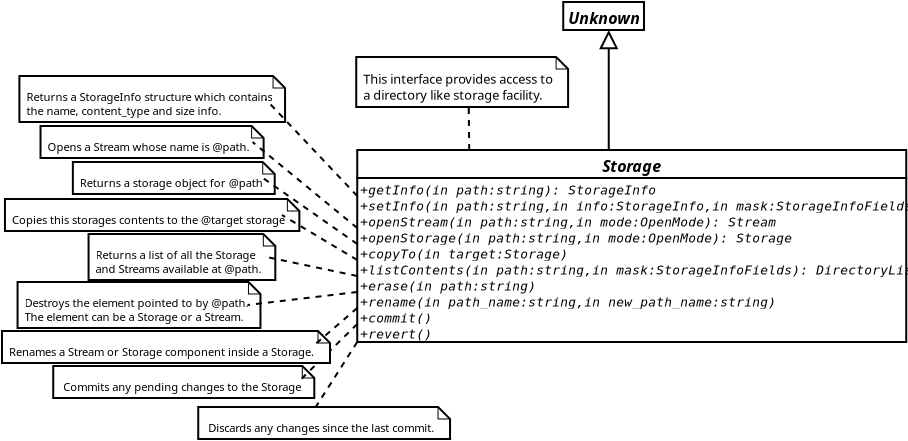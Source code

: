 <?xml version="1.0" encoding="UTF-8"?>
<dia:diagram xmlns:dia="http://www.lysator.liu.se/~alla/dia/"><dia:layer name="Background" visible="true"><dia:object type="UML - Class" version="0" id="O0"><dia:attribute name="obj_pos"><dia:point val="10.9,3.6"/></dia:attribute><dia:attribute name="obj_bb"><dia:rectangle val="10.85,3.55;15.5,5.05"/></dia:attribute><dia:attribute name="elem_corner"><dia:point val="10.9,3.6"/></dia:attribute><dia:attribute name="elem_width"><dia:real val="4.55"/></dia:attribute><dia:attribute name="elem_height"><dia:real val="1.4"/></dia:attribute><dia:attribute name="name"><dia:string>#Unknown#</dia:string></dia:attribute><dia:attribute name="stereotype"><dia:string>##</dia:string></dia:attribute><dia:attribute name="comment"><dia:string>##</dia:string></dia:attribute><dia:attribute name="abstract"><dia:boolean val="true"/></dia:attribute><dia:attribute name="suppress_attributes"><dia:boolean val="false"/></dia:attribute><dia:attribute name="suppress_operations"><dia:boolean val="false"/></dia:attribute><dia:attribute name="visible_attributes"><dia:boolean val="false"/></dia:attribute><dia:attribute name="visible_operations"><dia:boolean val="false"/></dia:attribute><dia:attribute name="visible_comments"><dia:boolean val="false"/></dia:attribute><dia:attribute name="foreground_color"><dia:color val="#000000"/></dia:attribute><dia:attribute name="background_color"><dia:color val="#ffffff"/></dia:attribute><dia:attribute name="normal_font"><dia:font family="monospace" style="0" name="Courier"/></dia:attribute><dia:attribute name="abstract_font"><dia:font family="monospace" style="88" name="Courier"/></dia:attribute><dia:attribute name="polymorphic_font"><dia:font family="monospace" style="8" name="Courier"/></dia:attribute><dia:attribute name="classname_font"><dia:font family="sans" style="80" name="Courier"/></dia:attribute><dia:attribute name="abstract_classname_font"><dia:font family="sans" style="88" name="Courier"/></dia:attribute><dia:attribute name="comment_font"><dia:font family="sans" style="8" name="Courier"/></dia:attribute><dia:attribute name="font_height"><dia:real val="0.8"/></dia:attribute><dia:attribute name="polymorphic_font_height"><dia:real val="0.8"/></dia:attribute><dia:attribute name="abstract_font_height"><dia:real val="0.8"/></dia:attribute><dia:attribute name="classname_font_height"><dia:real val="1"/></dia:attribute><dia:attribute name="abstract_classname_font_height"><dia:real val="1"/></dia:attribute><dia:attribute name="comment_font_height"><dia:real val="1"/></dia:attribute><dia:attribute name="attributes"/><dia:attribute name="operations"/><dia:attribute name="template"><dia:boolean val="false"/></dia:attribute><dia:attribute name="templates"/></dia:object><dia:object type="UML - Class" version="0" id="O1"><dia:attribute name="obj_pos"><dia:point val="0.6,11"/></dia:attribute><dia:attribute name="obj_bb"><dia:rectangle val="0.55,10.95;25.8,20.65"/></dia:attribute><dia:attribute name="elem_corner"><dia:point val="0.6,11"/></dia:attribute><dia:attribute name="elem_width"><dia:real val="25.15"/></dia:attribute><dia:attribute name="elem_height"><dia:real val="9.6"/></dia:attribute><dia:attribute name="name"><dia:string>#Storage#</dia:string></dia:attribute><dia:attribute name="stereotype"><dia:string>##</dia:string></dia:attribute><dia:attribute name="comment"><dia:string>##</dia:string></dia:attribute><dia:attribute name="abstract"><dia:boolean val="true"/></dia:attribute><dia:attribute name="suppress_attributes"><dia:boolean val="false"/></dia:attribute><dia:attribute name="suppress_operations"><dia:boolean val="false"/></dia:attribute><dia:attribute name="visible_attributes"><dia:boolean val="false"/></dia:attribute><dia:attribute name="visible_operations"><dia:boolean val="true"/></dia:attribute><dia:attribute name="visible_comments"><dia:boolean val="false"/></dia:attribute><dia:attribute name="foreground_color"><dia:color val="#000000"/></dia:attribute><dia:attribute name="background_color"><dia:color val="#ffffff"/></dia:attribute><dia:attribute name="normal_font"><dia:font family="monospace" style="0" name="Courier"/></dia:attribute><dia:attribute name="abstract_font"><dia:font family="monospace" style="88" name="Courier"/></dia:attribute><dia:attribute name="polymorphic_font"><dia:font family="monospace" style="8" name="Courier"/></dia:attribute><dia:attribute name="classname_font"><dia:font family="sans" style="80" name="Courier"/></dia:attribute><dia:attribute name="abstract_classname_font"><dia:font family="sans" style="88" name="Courier"/></dia:attribute><dia:attribute name="comment_font"><dia:font family="sans" style="8" name="Courier"/></dia:attribute><dia:attribute name="font_height"><dia:real val="0.8"/></dia:attribute><dia:attribute name="polymorphic_font_height"><dia:real val="0.8"/></dia:attribute><dia:attribute name="abstract_font_height"><dia:real val="0.8"/></dia:attribute><dia:attribute name="classname_font_height"><dia:real val="1"/></dia:attribute><dia:attribute name="abstract_classname_font_height"><dia:real val="1"/></dia:attribute><dia:attribute name="comment_font_height"><dia:real val="1"/></dia:attribute><dia:attribute name="attributes"/><dia:attribute name="operations"><dia:composite type="umloperation"><dia:attribute name="name"><dia:string>#getInfo#</dia:string></dia:attribute><dia:attribute name="stereotype"><dia:string>##</dia:string></dia:attribute><dia:attribute name="type"><dia:string>#StorageInfo#</dia:string></dia:attribute><dia:attribute name="visibility"><dia:enum val="0"/></dia:attribute><dia:attribute name="comment"><dia:string>##</dia:string></dia:attribute><dia:attribute name="abstract"><dia:boolean val="false"/></dia:attribute><dia:attribute name="inheritance_type"><dia:enum val="1"/></dia:attribute><dia:attribute name="query"><dia:boolean val="false"/></dia:attribute><dia:attribute name="class_scope"><dia:boolean val="false"/></dia:attribute><dia:attribute name="parameters"><dia:composite type="umlparameter"><dia:attribute name="name"><dia:string>#path#</dia:string></dia:attribute><dia:attribute name="type"><dia:string>#string#</dia:string></dia:attribute><dia:attribute name="value"><dia:string>##</dia:string></dia:attribute><dia:attribute name="comment"><dia:string>##</dia:string></dia:attribute><dia:attribute name="kind"><dia:enum val="1"/></dia:attribute></dia:composite></dia:attribute></dia:composite><dia:composite type="umloperation"><dia:attribute name="name"><dia:string>#setInfo#</dia:string></dia:attribute><dia:attribute name="stereotype"><dia:string>##</dia:string></dia:attribute><dia:attribute name="type"><dia:string>##</dia:string></dia:attribute><dia:attribute name="visibility"><dia:enum val="0"/></dia:attribute><dia:attribute name="comment"><dia:string>##</dia:string></dia:attribute><dia:attribute name="abstract"><dia:boolean val="false"/></dia:attribute><dia:attribute name="inheritance_type"><dia:enum val="1"/></dia:attribute><dia:attribute name="query"><dia:boolean val="false"/></dia:attribute><dia:attribute name="class_scope"><dia:boolean val="false"/></dia:attribute><dia:attribute name="parameters"><dia:composite type="umlparameter"><dia:attribute name="name"><dia:string>#path#</dia:string></dia:attribute><dia:attribute name="type"><dia:string>#string#</dia:string></dia:attribute><dia:attribute name="value"><dia:string>##</dia:string></dia:attribute><dia:attribute name="comment"><dia:string>##</dia:string></dia:attribute><dia:attribute name="kind"><dia:enum val="1"/></dia:attribute></dia:composite><dia:composite type="umlparameter"><dia:attribute name="name"><dia:string>#info#</dia:string></dia:attribute><dia:attribute name="type"><dia:string>#StorageInfo#</dia:string></dia:attribute><dia:attribute name="value"><dia:string>##</dia:string></dia:attribute><dia:attribute name="comment"><dia:string>##</dia:string></dia:attribute><dia:attribute name="kind"><dia:enum val="1"/></dia:attribute></dia:composite><dia:composite type="umlparameter"><dia:attribute name="name"><dia:string>#mask#</dia:string></dia:attribute><dia:attribute name="type"><dia:string>#StorageInfoFields#</dia:string></dia:attribute><dia:attribute name="value"><dia:string>##</dia:string></dia:attribute><dia:attribute name="comment"><dia:string>##</dia:string></dia:attribute><dia:attribute name="kind"><dia:enum val="1"/></dia:attribute></dia:composite></dia:attribute></dia:composite><dia:composite type="umloperation"><dia:attribute name="name"><dia:string>#openStream#</dia:string></dia:attribute><dia:attribute name="stereotype"><dia:string>##</dia:string></dia:attribute><dia:attribute name="type"><dia:string>#Stream#</dia:string></dia:attribute><dia:attribute name="visibility"><dia:enum val="0"/></dia:attribute><dia:attribute name="comment"><dia:string>##</dia:string></dia:attribute><dia:attribute name="abstract"><dia:boolean val="false"/></dia:attribute><dia:attribute name="inheritance_type"><dia:enum val="1"/></dia:attribute><dia:attribute name="query"><dia:boolean val="false"/></dia:attribute><dia:attribute name="class_scope"><dia:boolean val="false"/></dia:attribute><dia:attribute name="parameters"><dia:composite type="umlparameter"><dia:attribute name="name"><dia:string>#path#</dia:string></dia:attribute><dia:attribute name="type"><dia:string>#string#</dia:string></dia:attribute><dia:attribute name="value"><dia:string>##</dia:string></dia:attribute><dia:attribute name="comment"><dia:string>##</dia:string></dia:attribute><dia:attribute name="kind"><dia:enum val="1"/></dia:attribute></dia:composite><dia:composite type="umlparameter"><dia:attribute name="name"><dia:string>#mode#</dia:string></dia:attribute><dia:attribute name="type"><dia:string>#OpenMode#</dia:string></dia:attribute><dia:attribute name="value"><dia:string>##</dia:string></dia:attribute><dia:attribute name="comment"><dia:string>##</dia:string></dia:attribute><dia:attribute name="kind"><dia:enum val="1"/></dia:attribute></dia:composite></dia:attribute></dia:composite><dia:composite type="umloperation"><dia:attribute name="name"><dia:string>#openStorage#</dia:string></dia:attribute><dia:attribute name="stereotype"><dia:string>##</dia:string></dia:attribute><dia:attribute name="type"><dia:string>#Storage#</dia:string></dia:attribute><dia:attribute name="visibility"><dia:enum val="0"/></dia:attribute><dia:attribute name="comment"><dia:string>##</dia:string></dia:attribute><dia:attribute name="abstract"><dia:boolean val="false"/></dia:attribute><dia:attribute name="inheritance_type"><dia:enum val="1"/></dia:attribute><dia:attribute name="query"><dia:boolean val="false"/></dia:attribute><dia:attribute name="class_scope"><dia:boolean val="false"/></dia:attribute><dia:attribute name="parameters"><dia:composite type="umlparameter"><dia:attribute name="name"><dia:string>#path#</dia:string></dia:attribute><dia:attribute name="type"><dia:string>#string#</dia:string></dia:attribute><dia:attribute name="value"><dia:string>##</dia:string></dia:attribute><dia:attribute name="comment"><dia:string>##</dia:string></dia:attribute><dia:attribute name="kind"><dia:enum val="1"/></dia:attribute></dia:composite><dia:composite type="umlparameter"><dia:attribute name="name"><dia:string>#mode#</dia:string></dia:attribute><dia:attribute name="type"><dia:string>#OpenMode#</dia:string></dia:attribute><dia:attribute name="value"><dia:string>##</dia:string></dia:attribute><dia:attribute name="comment"><dia:string>##</dia:string></dia:attribute><dia:attribute name="kind"><dia:enum val="1"/></dia:attribute></dia:composite></dia:attribute></dia:composite><dia:composite type="umloperation"><dia:attribute name="name"><dia:string>#copyTo#</dia:string></dia:attribute><dia:attribute name="stereotype"><dia:string>##</dia:string></dia:attribute><dia:attribute name="type"><dia:string>##</dia:string></dia:attribute><dia:attribute name="visibility"><dia:enum val="0"/></dia:attribute><dia:attribute name="comment"><dia:string>##</dia:string></dia:attribute><dia:attribute name="abstract"><dia:boolean val="false"/></dia:attribute><dia:attribute name="inheritance_type"><dia:enum val="1"/></dia:attribute><dia:attribute name="query"><dia:boolean val="false"/></dia:attribute><dia:attribute name="class_scope"><dia:boolean val="false"/></dia:attribute><dia:attribute name="parameters"><dia:composite type="umlparameter"><dia:attribute name="name"><dia:string>#target#</dia:string></dia:attribute><dia:attribute name="type"><dia:string>#Storage#</dia:string></dia:attribute><dia:attribute name="value"><dia:string>##</dia:string></dia:attribute><dia:attribute name="comment"><dia:string>##</dia:string></dia:attribute><dia:attribute name="kind"><dia:enum val="1"/></dia:attribute></dia:composite></dia:attribute></dia:composite><dia:composite type="umloperation"><dia:attribute name="name"><dia:string>#listContents#</dia:string></dia:attribute><dia:attribute name="stereotype"><dia:string>##</dia:string></dia:attribute><dia:attribute name="type"><dia:string>#DirectoryList#</dia:string></dia:attribute><dia:attribute name="visibility"><dia:enum val="0"/></dia:attribute><dia:attribute name="comment"><dia:string>##</dia:string></dia:attribute><dia:attribute name="abstract"><dia:boolean val="false"/></dia:attribute><dia:attribute name="inheritance_type"><dia:enum val="1"/></dia:attribute><dia:attribute name="query"><dia:boolean val="false"/></dia:attribute><dia:attribute name="class_scope"><dia:boolean val="false"/></dia:attribute><dia:attribute name="parameters"><dia:composite type="umlparameter"><dia:attribute name="name"><dia:string>#path#</dia:string></dia:attribute><dia:attribute name="type"><dia:string>#string#</dia:string></dia:attribute><dia:attribute name="value"><dia:string>##</dia:string></dia:attribute><dia:attribute name="comment"><dia:string>##</dia:string></dia:attribute><dia:attribute name="kind"><dia:enum val="1"/></dia:attribute></dia:composite><dia:composite type="umlparameter"><dia:attribute name="name"><dia:string>#mask#</dia:string></dia:attribute><dia:attribute name="type"><dia:string>#StorageInfoFields#</dia:string></dia:attribute><dia:attribute name="value"><dia:string>##</dia:string></dia:attribute><dia:attribute name="comment"><dia:string>##</dia:string></dia:attribute><dia:attribute name="kind"><dia:enum val="1"/></dia:attribute></dia:composite></dia:attribute></dia:composite><dia:composite type="umloperation"><dia:attribute name="name"><dia:string>#erase#</dia:string></dia:attribute><dia:attribute name="stereotype"><dia:string>##</dia:string></dia:attribute><dia:attribute name="type"><dia:string>##</dia:string></dia:attribute><dia:attribute name="visibility"><dia:enum val="0"/></dia:attribute><dia:attribute name="comment"><dia:string>##</dia:string></dia:attribute><dia:attribute name="abstract"><dia:boolean val="false"/></dia:attribute><dia:attribute name="inheritance_type"><dia:enum val="1"/></dia:attribute><dia:attribute name="query"><dia:boolean val="false"/></dia:attribute><dia:attribute name="class_scope"><dia:boolean val="false"/></dia:attribute><dia:attribute name="parameters"><dia:composite type="umlparameter"><dia:attribute name="name"><dia:string>#path#</dia:string></dia:attribute><dia:attribute name="type"><dia:string>#string#</dia:string></dia:attribute><dia:attribute name="value"><dia:string>##</dia:string></dia:attribute><dia:attribute name="comment"><dia:string>##</dia:string></dia:attribute><dia:attribute name="kind"><dia:enum val="1"/></dia:attribute></dia:composite></dia:attribute></dia:composite><dia:composite type="umloperation"><dia:attribute name="name"><dia:string>#rename#</dia:string></dia:attribute><dia:attribute name="stereotype"><dia:string>##</dia:string></dia:attribute><dia:attribute name="type"><dia:string>##</dia:string></dia:attribute><dia:attribute name="visibility"><dia:enum val="0"/></dia:attribute><dia:attribute name="comment"><dia:string>##</dia:string></dia:attribute><dia:attribute name="abstract"><dia:boolean val="false"/></dia:attribute><dia:attribute name="inheritance_type"><dia:enum val="1"/></dia:attribute><dia:attribute name="query"><dia:boolean val="false"/></dia:attribute><dia:attribute name="class_scope"><dia:boolean val="false"/></dia:attribute><dia:attribute name="parameters"><dia:composite type="umlparameter"><dia:attribute name="name"><dia:string>#path_name#</dia:string></dia:attribute><dia:attribute name="type"><dia:string>#string#</dia:string></dia:attribute><dia:attribute name="value"><dia:string>##</dia:string></dia:attribute><dia:attribute name="comment"><dia:string>##</dia:string></dia:attribute><dia:attribute name="kind"><dia:enum val="1"/></dia:attribute></dia:composite><dia:composite type="umlparameter"><dia:attribute name="name"><dia:string>#new_path_name#</dia:string></dia:attribute><dia:attribute name="type"><dia:string>#string#</dia:string></dia:attribute><dia:attribute name="value"><dia:string>##</dia:string></dia:attribute><dia:attribute name="comment"><dia:string>##</dia:string></dia:attribute><dia:attribute name="kind"><dia:enum val="1"/></dia:attribute></dia:composite></dia:attribute></dia:composite><dia:composite type="umloperation"><dia:attribute name="name"><dia:string>#commit#</dia:string></dia:attribute><dia:attribute name="stereotype"><dia:string>##</dia:string></dia:attribute><dia:attribute name="type"><dia:string>##</dia:string></dia:attribute><dia:attribute name="visibility"><dia:enum val="0"/></dia:attribute><dia:attribute name="comment"><dia:string>##</dia:string></dia:attribute><dia:attribute name="abstract"><dia:boolean val="false"/></dia:attribute><dia:attribute name="inheritance_type"><dia:enum val="1"/></dia:attribute><dia:attribute name="query"><dia:boolean val="false"/></dia:attribute><dia:attribute name="class_scope"><dia:boolean val="false"/></dia:attribute><dia:attribute name="parameters"/></dia:composite><dia:composite type="umloperation"><dia:attribute name="name"><dia:string>#revert#</dia:string></dia:attribute><dia:attribute name="stereotype"><dia:string>##</dia:string></dia:attribute><dia:attribute name="type"><dia:string>##</dia:string></dia:attribute><dia:attribute name="visibility"><dia:enum val="0"/></dia:attribute><dia:attribute name="comment"><dia:string>##</dia:string></dia:attribute><dia:attribute name="abstract"><dia:boolean val="false"/></dia:attribute><dia:attribute name="inheritance_type"><dia:enum val="1"/></dia:attribute><dia:attribute name="query"><dia:boolean val="false"/></dia:attribute><dia:attribute name="class_scope"><dia:boolean val="false"/></dia:attribute><dia:attribute name="parameters"/></dia:composite></dia:attribute><dia:attribute name="template"><dia:boolean val="false"/></dia:attribute><dia:attribute name="templates"/></dia:object><dia:object type="UML - Note" version="0" id="O2"><dia:attribute name="obj_pos"><dia:point val="-16.292,7.3"/></dia:attribute><dia:attribute name="obj_bb"><dia:rectangle val="-16.342,7.25;-3.942,9.65"/></dia:attribute><dia:attribute name="elem_corner"><dia:point val="-16.292,7.3"/></dia:attribute><dia:attribute name="elem_width"><dia:real val="12.3"/></dia:attribute><dia:attribute name="elem_height"><dia:real val="2.3"/></dia:attribute><dia:attribute name="text"><dia:composite type="text"><dia:attribute name="string"><dia:string>#Returns a StorageInfo structure which contains
the name, content_type and size info.#</dia:string></dia:attribute><dia:attribute name="font"><dia:font family="sans" style="0" name="Courier"/></dia:attribute><dia:attribute name="height"><dia:real val="0.7"/></dia:attribute><dia:attribute name="pos"><dia:point val="-15.942,8.5"/></dia:attribute><dia:attribute name="color"><dia:color val="#000000"/></dia:attribute><dia:attribute name="alignment"><dia:enum val="0"/></dia:attribute></dia:composite></dia:attribute></dia:object><dia:object type="Standard - Line" version="0" id="O3"><dia:attribute name="obj_pos"><dia:point val="0.6,13.3"/></dia:attribute><dia:attribute name="obj_bb"><dia:rectangle val="-4.063,8.379;0.671,13.371"/></dia:attribute><dia:attribute name="conn_endpoints"><dia:point val="0.6,13.3"/><dia:point val="-3.992,8.45"/></dia:attribute><dia:attribute name="numcp"><dia:int val="1"/></dia:attribute><dia:attribute name="line_style"><dia:enum val="1"/></dia:attribute><dia:attribute name="dashlength"><dia:real val="0.3"/></dia:attribute><dia:connections><dia:connection handle="0" to="O1" connection="8"/><dia:connection handle="1" to="O2" connection="4"/></dia:connections></dia:object><dia:object type="UML - Note" version="0" id="O4"><dia:attribute name="obj_pos"><dia:point val="0.55,6.35"/></dia:attribute><dia:attribute name="obj_bb"><dia:rectangle val="0.5,6.3;11.85,8.9"/></dia:attribute><dia:attribute name="elem_corner"><dia:point val="0.55,6.35"/></dia:attribute><dia:attribute name="elem_width"><dia:real val="11.25"/></dia:attribute><dia:attribute name="elem_height"><dia:real val="2.5"/></dia:attribute><dia:attribute name="text"><dia:composite type="text"><dia:attribute name="string"><dia:string>#This interface provides access to
a directory like storage facility.#</dia:string></dia:attribute><dia:attribute name="font"><dia:font family="sans" style="0" name="Courier"/></dia:attribute><dia:attribute name="height"><dia:real val="0.8"/></dia:attribute><dia:attribute name="pos"><dia:point val="0.9,7.65"/></dia:attribute><dia:attribute name="color"><dia:color val="#000000"/></dia:attribute><dia:attribute name="alignment"><dia:enum val="0"/></dia:attribute></dia:composite></dia:attribute></dia:object><dia:object type="Standard - Line" version="0" id="O5"><dia:attribute name="obj_pos"><dia:point val="6.2,11"/></dia:attribute><dia:attribute name="obj_bb"><dia:rectangle val="6.124,8.799;6.251,11.051"/></dia:attribute><dia:attribute name="conn_endpoints"><dia:point val="6.2,11"/><dia:point val="6.175,8.85"/></dia:attribute><dia:attribute name="numcp"><dia:int val="1"/></dia:attribute><dia:attribute name="line_style"><dia:enum val="1"/></dia:attribute><dia:attribute name="dashlength"><dia:real val="0.3"/></dia:attribute><dia:connections><dia:connection handle="1" to="O4" connection="6"/></dia:connections></dia:object><dia:object type="UML - Generalization" version="0" id="O6"><dia:attribute name="obj_pos"><dia:point val="13.175,5"/></dia:attribute><dia:attribute name="obj_bb"><dia:rectangle val="12.325,4.95;14.025,11.4"/></dia:attribute><dia:attribute name="orth_points"><dia:point val="13.175,5"/><dia:point val="13.175,9.8"/><dia:point val="13.175,9.8"/><dia:point val="13.175,11"/></dia:attribute><dia:attribute name="orth_orient"><dia:enum val="1"/><dia:enum val="0"/><dia:enum val="1"/></dia:attribute><dia:attribute name="name"><dia:string>##</dia:string></dia:attribute><dia:attribute name="stereotype"><dia:string>##</dia:string></dia:attribute><dia:connections><dia:connection handle="0" to="O0" connection="6"/><dia:connection handle="1" to="O1" connection="1"/></dia:connections></dia:object><dia:object type="UML - Note" version="0" id="O7"><dia:attribute name="obj_pos"><dia:point val="-15.236,9.8"/></dia:attribute><dia:attribute name="obj_bb"><dia:rectangle val="-15.286,9.75;-4.586,11.45"/></dia:attribute><dia:attribute name="elem_corner"><dia:point val="-15.236,9.8"/></dia:attribute><dia:attribute name="elem_width"><dia:real val="10.6"/></dia:attribute><dia:attribute name="elem_height"><dia:real val="1.6"/></dia:attribute><dia:attribute name="text"><dia:composite type="text"><dia:attribute name="string"><dia:string>#Opens a Stream whose name is @path.#</dia:string></dia:attribute><dia:attribute name="font"><dia:font family="sans" style="0" name="Courier"/></dia:attribute><dia:attribute name="height"><dia:real val="0.7"/></dia:attribute><dia:attribute name="pos"><dia:point val="-14.886,11"/></dia:attribute><dia:attribute name="color"><dia:color val="#000000"/></dia:attribute><dia:attribute name="alignment"><dia:enum val="0"/></dia:attribute></dia:composite></dia:attribute></dia:object><dia:object type="Standard - Line" version="0" id="O8"><dia:attribute name="obj_pos"><dia:point val="0.6,14.9"/></dia:attribute><dia:attribute name="obj_bb"><dia:rectangle val="-4.707,10.53;0.67,14.97"/></dia:attribute><dia:attribute name="conn_endpoints"><dia:point val="0.6,14.9"/><dia:point val="-4.636,10.6"/></dia:attribute><dia:attribute name="numcp"><dia:int val="1"/></dia:attribute><dia:attribute name="line_style"><dia:enum val="1"/></dia:attribute><dia:attribute name="dashlength"><dia:real val="0.3"/></dia:attribute><dia:connections><dia:connection handle="0" to="O1" connection="12"/><dia:connection handle="1" to="O7" connection="4"/></dia:connections></dia:object><dia:object type="UML - Note" version="0" id="O9"><dia:attribute name="obj_pos"><dia:point val="-12.834,15.2"/></dia:attribute><dia:attribute name="obj_bb"><dia:rectangle val="-12.884,15.15;-3.884,17.55"/></dia:attribute><dia:attribute name="elem_corner"><dia:point val="-12.834,15.2"/></dia:attribute><dia:attribute name="elem_width"><dia:real val="8.9"/></dia:attribute><dia:attribute name="elem_height"><dia:real val="2.3"/></dia:attribute><dia:attribute name="text"><dia:composite type="text"><dia:attribute name="string"><dia:string>#Returns a list of all the Storage
and Streams available at @path.#</dia:string></dia:attribute><dia:attribute name="font"><dia:font family="sans" style="0" name="Courier"/></dia:attribute><dia:attribute name="height"><dia:real val="0.7"/></dia:attribute><dia:attribute name="pos"><dia:point val="-12.484,16.4"/></dia:attribute><dia:attribute name="color"><dia:color val="#000000"/></dia:attribute><dia:attribute name="alignment"><dia:enum val="0"/></dia:attribute></dia:composite></dia:attribute></dia:object><dia:object type="Standard - Line" version="0" id="O10"><dia:attribute name="obj_pos"><dia:point val="0.6,17.3"/></dia:attribute><dia:attribute name="obj_bb"><dia:rectangle val="-3.993,16.291;0.659,17.359"/></dia:attribute><dia:attribute name="conn_endpoints"><dia:point val="0.6,17.3"/><dia:point val="-3.934,16.35"/></dia:attribute><dia:attribute name="numcp"><dia:int val="1"/></dia:attribute><dia:attribute name="line_style"><dia:enum val="1"/></dia:attribute><dia:attribute name="dashlength"><dia:real val="0.3"/></dia:attribute><dia:connections><dia:connection handle="0" to="O1" connection="18"/><dia:connection handle="1" to="O9" connection="4"/></dia:connections></dia:object><dia:object type="UML - Note" version="0" id="O11"><dia:attribute name="obj_pos"><dia:point val="-17.014,13.45"/></dia:attribute><dia:attribute name="obj_bb"><dia:rectangle val="-17.064,13.4;-3.114,15.1"/></dia:attribute><dia:attribute name="elem_corner"><dia:point val="-17.014,13.45"/></dia:attribute><dia:attribute name="elem_width"><dia:real val="13.85"/></dia:attribute><dia:attribute name="elem_height"><dia:real val="1.6"/></dia:attribute><dia:attribute name="text"><dia:composite type="text"><dia:attribute name="string"><dia:string>#Copies this storages contents to the @target storage#</dia:string></dia:attribute><dia:attribute name="font"><dia:font family="sans" style="0" name="Courier"/></dia:attribute><dia:attribute name="height"><dia:real val="0.7"/></dia:attribute><dia:attribute name="pos"><dia:point val="-16.664,14.65"/></dia:attribute><dia:attribute name="color"><dia:color val="#000000"/></dia:attribute><dia:attribute name="alignment"><dia:enum val="0"/></dia:attribute></dia:composite></dia:attribute></dia:object><dia:object type="Standard - Line" version="0" id="O12"><dia:attribute name="obj_pos"><dia:point val="0.6,16.5"/></dia:attribute><dia:attribute name="obj_bb"><dia:rectangle val="-3.232,14.181;0.669,16.569"/></dia:attribute><dia:attribute name="conn_endpoints"><dia:point val="0.6,16.5"/><dia:point val="-3.164,14.25"/></dia:attribute><dia:attribute name="numcp"><dia:int val="1"/></dia:attribute><dia:attribute name="line_style"><dia:enum val="1"/></dia:attribute><dia:attribute name="dashlength"><dia:real val="0.3"/></dia:attribute><dia:connections><dia:connection handle="0" to="O1" connection="16"/><dia:connection handle="1" to="O11" connection="4"/></dia:connections></dia:object><dia:object type="UML - Note" version="0" id="O13"><dia:attribute name="obj_pos"><dia:point val="-16.384,17.6"/></dia:attribute><dia:attribute name="obj_bb"><dia:rectangle val="-16.434,17.55;-4.834,19.95"/></dia:attribute><dia:attribute name="elem_corner"><dia:point val="-16.384,17.6"/></dia:attribute><dia:attribute name="elem_width"><dia:real val="11.5"/></dia:attribute><dia:attribute name="elem_height"><dia:real val="2.3"/></dia:attribute><dia:attribute name="text"><dia:composite type="text"><dia:attribute name="string"><dia:string>#Destroys the element pointed to by @path.
The element can be a Storage or a Stream.#</dia:string></dia:attribute><dia:attribute name="font"><dia:font family="sans" style="0" name="Courier"/></dia:attribute><dia:attribute name="height"><dia:real val="0.7"/></dia:attribute><dia:attribute name="pos"><dia:point val="-16.034,18.8"/></dia:attribute><dia:attribute name="color"><dia:color val="#000000"/></dia:attribute><dia:attribute name="alignment"><dia:enum val="0"/></dia:attribute></dia:composite></dia:attribute></dia:object><dia:object type="Standard - Line" version="0" id="O14"><dia:attribute name="obj_pos"><dia:point val="0.6,18.1"/></dia:attribute><dia:attribute name="obj_bb"><dia:rectangle val="-4.939,18.044;0.656,18.805"/></dia:attribute><dia:attribute name="conn_endpoints"><dia:point val="0.6,18.1"/><dia:point val="-4.884,18.75"/></dia:attribute><dia:attribute name="numcp"><dia:int val="1"/></dia:attribute><dia:attribute name="line_style"><dia:enum val="1"/></dia:attribute><dia:attribute name="dashlength"><dia:real val="0.3"/></dia:attribute><dia:connections><dia:connection handle="0" to="O1" connection="20"/><dia:connection handle="1" to="O13" connection="4"/></dia:connections></dia:object><dia:object type="UML - Note" version="0" id="O15"><dia:attribute name="obj_pos"><dia:point val="-7.35,23.85"/></dia:attribute><dia:attribute name="obj_bb"><dia:rectangle val="-7.4,23.8;4.45,25.5"/></dia:attribute><dia:attribute name="elem_corner"><dia:point val="-7.35,23.85"/></dia:attribute><dia:attribute name="elem_width"><dia:real val="11.75"/></dia:attribute><dia:attribute name="elem_height"><dia:real val="1.6"/></dia:attribute><dia:attribute name="text"><dia:composite type="text"><dia:attribute name="string"><dia:string># Discards any changes since the last commit.#</dia:string></dia:attribute><dia:attribute name="font"><dia:font family="sans" style="0" name="Courier"/></dia:attribute><dia:attribute name="height"><dia:real val="0.7"/></dia:attribute><dia:attribute name="pos"><dia:point val="-7,25.05"/></dia:attribute><dia:attribute name="color"><dia:color val="#000000"/></dia:attribute><dia:attribute name="alignment"><dia:enum val="0"/></dia:attribute></dia:composite></dia:attribute></dia:object><dia:object type="Standard - Line" version="0" id="O16"><dia:attribute name="obj_pos"><dia:point val="0.6,20.6"/></dia:attribute><dia:attribute name="obj_bb"><dia:rectangle val="-1.544,20.531;0.669,23.919"/></dia:attribute><dia:attribute name="conn_endpoints"><dia:point val="0.6,20.6"/><dia:point val="-1.475,23.85"/></dia:attribute><dia:attribute name="numcp"><dia:int val="1"/></dia:attribute><dia:attribute name="line_style"><dia:enum val="1"/></dia:attribute><dia:attribute name="dashlength"><dia:real val="0.3"/></dia:attribute><dia:connections><dia:connection handle="0" to="O1" connection="5"/><dia:connection handle="1" to="O15" connection="1"/></dia:connections></dia:object><dia:object type="UML - Note" version="0" id="O17"><dia:attribute name="obj_pos"><dia:point val="-14.6,21.8"/></dia:attribute><dia:attribute name="obj_bb"><dia:rectangle val="-14.65,21.75;-2.3,23.45"/></dia:attribute><dia:attribute name="elem_corner"><dia:point val="-14.6,21.8"/></dia:attribute><dia:attribute name="elem_width"><dia:real val="12.25"/></dia:attribute><dia:attribute name="elem_height"><dia:real val="1.6"/></dia:attribute><dia:attribute name="text"><dia:composite type="text"><dia:attribute name="string"><dia:string># Commits any pending changes to the Storage#</dia:string></dia:attribute><dia:attribute name="font"><dia:font family="sans" style="0" name="Courier"/></dia:attribute><dia:attribute name="height"><dia:real val="0.7"/></dia:attribute><dia:attribute name="pos"><dia:point val="-14.25,23"/></dia:attribute><dia:attribute name="color"><dia:color val="#000000"/></dia:attribute><dia:attribute name="alignment"><dia:enum val="0"/></dia:attribute></dia:composite></dia:attribute></dia:object><dia:object type="Standard - Line" version="0" id="O18"><dia:attribute name="obj_pos"><dia:point val="0.6,19.7"/></dia:attribute><dia:attribute name="obj_bb"><dia:rectangle val="-2.421,19.629;0.671,22.671"/></dia:attribute><dia:attribute name="conn_endpoints"><dia:point val="0.6,19.7"/><dia:point val="-2.35,22.6"/></dia:attribute><dia:attribute name="numcp"><dia:int val="1"/></dia:attribute><dia:attribute name="line_style"><dia:enum val="1"/></dia:attribute><dia:attribute name="dashlength"><dia:real val="0.3"/></dia:attribute><dia:connections><dia:connection handle="0" to="O1" connection="24"/><dia:connection handle="1" to="O17" connection="4"/></dia:connections></dia:object><dia:object type="UML - Note" version="0" id="O19"><dia:attribute name="obj_pos"><dia:point val="-17.162,20.05"/></dia:attribute><dia:attribute name="obj_bb"><dia:rectangle val="-17.212,20;-1.612,21.7"/></dia:attribute><dia:attribute name="elem_corner"><dia:point val="-17.162,20.05"/></dia:attribute><dia:attribute name="elem_width"><dia:real val="15.5"/></dia:attribute><dia:attribute name="elem_height"><dia:real val="1.6"/></dia:attribute><dia:attribute name="text"><dia:composite type="text"><dia:attribute name="string"><dia:string>#Renames a Stream or Storage component inside a Storage.#</dia:string></dia:attribute><dia:attribute name="font"><dia:font family="sans" style="0" name="Courier"/></dia:attribute><dia:attribute name="height"><dia:real val="0.7"/></dia:attribute><dia:attribute name="pos"><dia:point val="-16.812,21.25"/></dia:attribute><dia:attribute name="color"><dia:color val="#000000"/></dia:attribute><dia:attribute name="alignment"><dia:enum val="0"/></dia:attribute></dia:composite></dia:attribute></dia:object><dia:object type="Standard - Line" version="0" id="O20"><dia:attribute name="obj_pos"><dia:point val="0.6,18.9"/></dia:attribute><dia:attribute name="obj_bb"><dia:rectangle val="-1.733,18.829;0.671,20.921"/></dia:attribute><dia:attribute name="conn_endpoints"><dia:point val="0.6,18.9"/><dia:point val="-1.662,20.85"/></dia:attribute><dia:attribute name="numcp"><dia:int val="1"/></dia:attribute><dia:attribute name="line_style"><dia:enum val="1"/></dia:attribute><dia:attribute name="dashlength"><dia:real val="0.3"/></dia:attribute><dia:connections><dia:connection handle="0" to="O1" connection="22"/><dia:connection handle="1" to="O19" connection="4"/></dia:connections></dia:object><dia:object type="UML - Note" version="0" id="O21"><dia:attribute name="obj_pos"><dia:point val="-13.619,11.6"/></dia:attribute><dia:attribute name="obj_bb"><dia:rectangle val="-13.669,11.55;-4.069,13.25"/></dia:attribute><dia:attribute name="elem_corner"><dia:point val="-13.619,11.6"/></dia:attribute><dia:attribute name="elem_width"><dia:real val="9.5"/></dia:attribute><dia:attribute name="elem_height"><dia:real val="1.6"/></dia:attribute><dia:attribute name="text"><dia:composite type="text"><dia:attribute name="string"><dia:string>#Returns a storage object for @path#</dia:string></dia:attribute><dia:attribute name="font"><dia:font family="sans" style="0" name="Courier"/></dia:attribute><dia:attribute name="height"><dia:real val="0.7"/></dia:attribute><dia:attribute name="pos"><dia:point val="-13.269,12.8"/></dia:attribute><dia:attribute name="color"><dia:color val="#000000"/></dia:attribute><dia:attribute name="alignment"><dia:enum val="0"/></dia:attribute></dia:composite></dia:attribute></dia:object><dia:object type="Standard - Line" version="0" id="O22"><dia:attribute name="obj_pos"><dia:point val="0.6,15.7"/></dia:attribute><dia:attribute name="obj_bb"><dia:rectangle val="-4.189,12.33;0.67,15.77"/></dia:attribute><dia:attribute name="conn_endpoints"><dia:point val="0.6,15.7"/><dia:point val="-4.119,12.4"/></dia:attribute><dia:attribute name="numcp"><dia:int val="1"/></dia:attribute><dia:attribute name="line_style"><dia:enum val="1"/></dia:attribute><dia:attribute name="dashlength"><dia:real val="0.3"/></dia:attribute><dia:connections><dia:connection handle="0" to="O1" connection="14"/><dia:connection handle="1" to="O21" connection="4"/></dia:connections></dia:object></dia:layer></dia:diagram>
